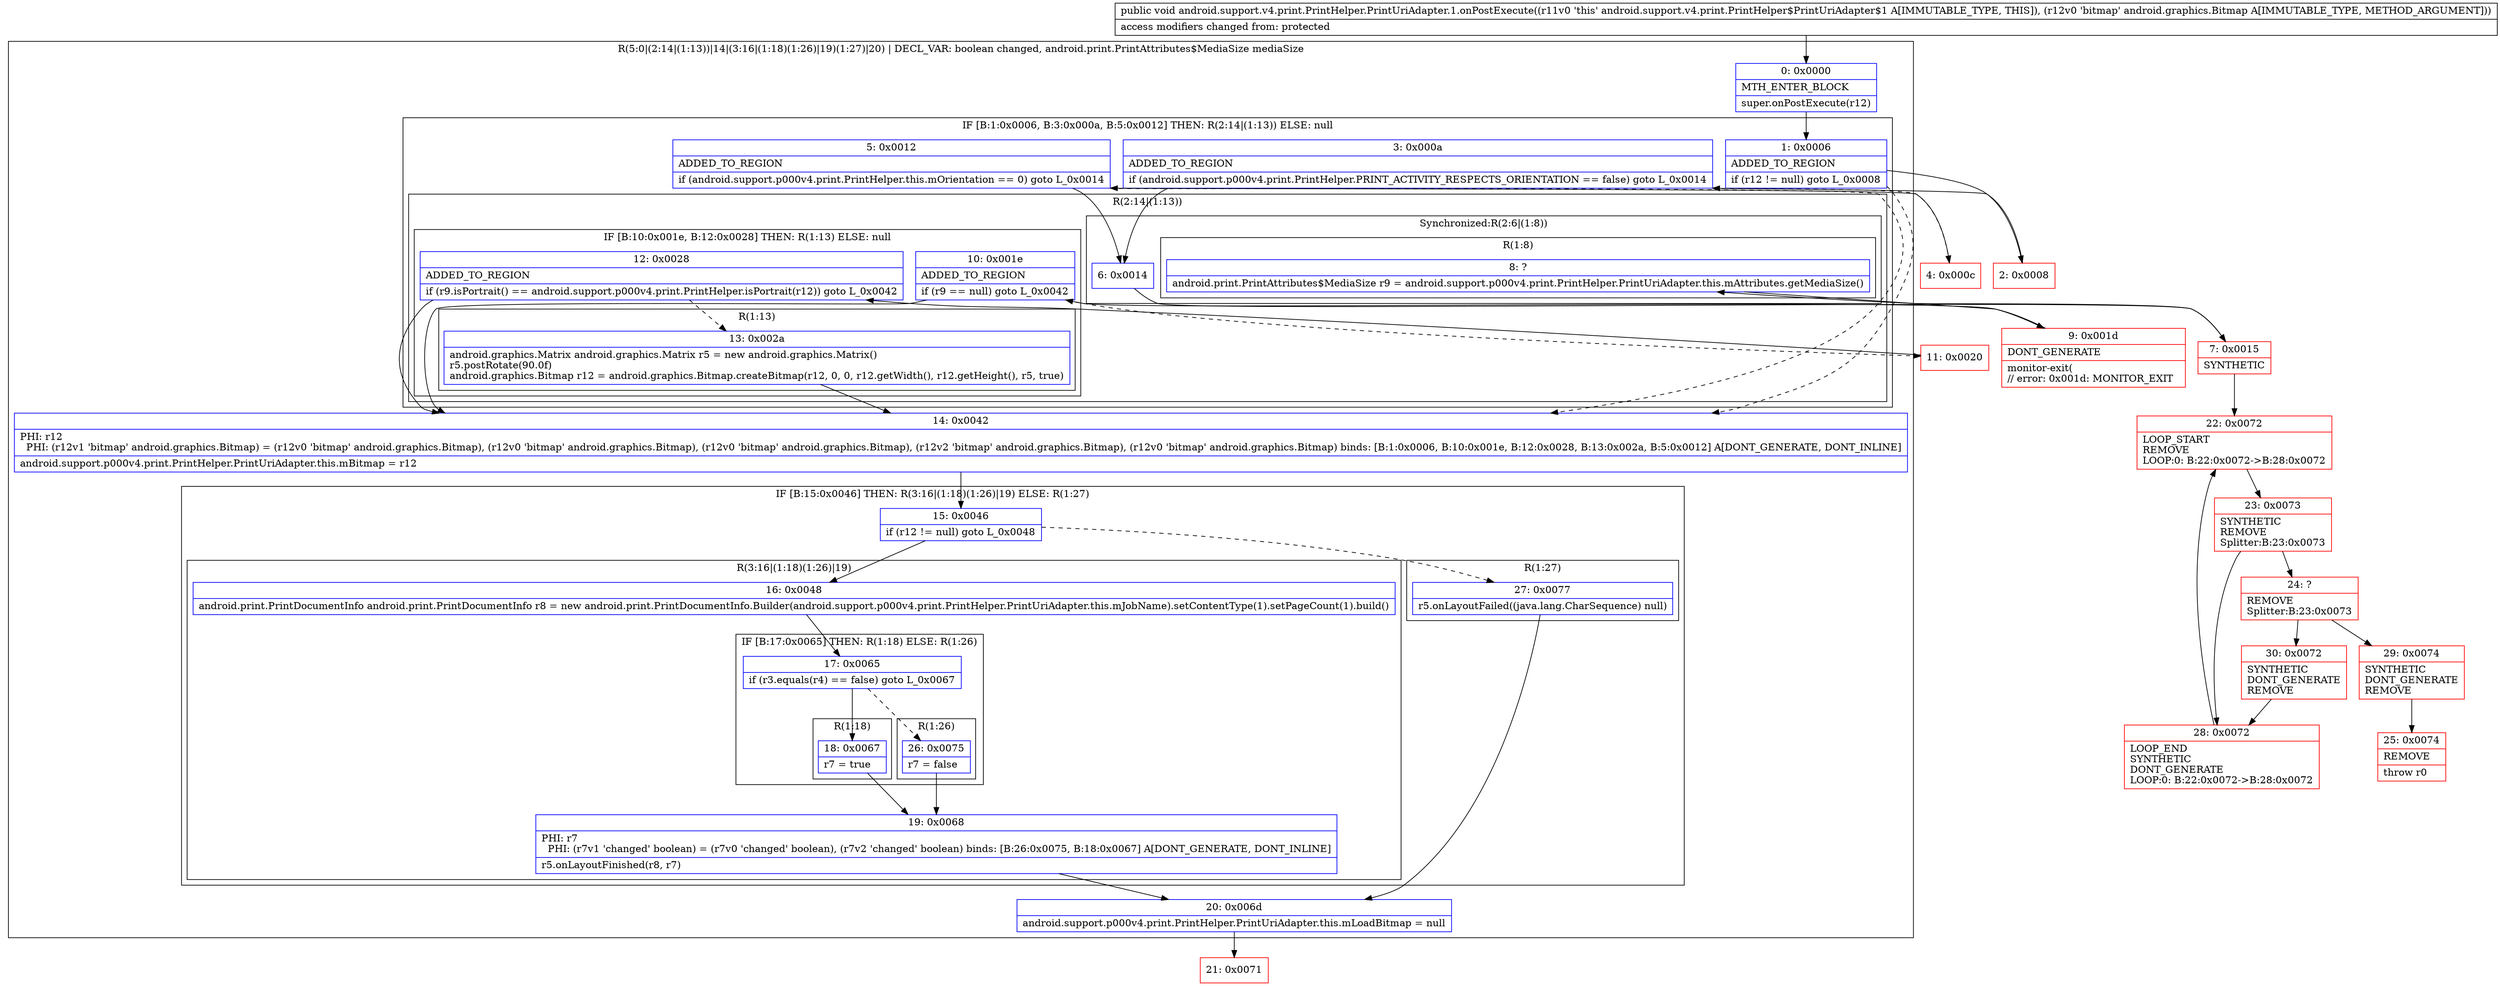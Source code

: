 digraph "CFG forandroid.support.v4.print.PrintHelper.PrintUriAdapter.1.onPostExecute(Landroid\/graphics\/Bitmap;)V" {
subgraph cluster_Region_384968250 {
label = "R(5:0|(2:14|(1:13))|14|(3:16|(1:18)(1:26)|19)(1:27)|20) | DECL_VAR: boolean changed, android.print.PrintAttributes$MediaSize mediaSize\l";
node [shape=record,color=blue];
Node_0 [shape=record,label="{0\:\ 0x0000|MTH_ENTER_BLOCK\l|super.onPostExecute(r12)\l}"];
subgraph cluster_IfRegion_139101634 {
label = "IF [B:1:0x0006, B:3:0x000a, B:5:0x0012] THEN: R(2:14|(1:13)) ELSE: null";
node [shape=record,color=blue];
Node_1 [shape=record,label="{1\:\ 0x0006|ADDED_TO_REGION\l|if (r12 != null) goto L_0x0008\l}"];
Node_3 [shape=record,label="{3\:\ 0x000a|ADDED_TO_REGION\l|if (android.support.p000v4.print.PrintHelper.PRINT_ACTIVITY_RESPECTS_ORIENTATION == false) goto L_0x0014\l}"];
Node_5 [shape=record,label="{5\:\ 0x0012|ADDED_TO_REGION\l|if (android.support.p000v4.print.PrintHelper.this.mOrientation == 0) goto L_0x0014\l}"];
subgraph cluster_Region_12305233 {
label = "R(2:14|(1:13))";
node [shape=record,color=blue];
subgraph cluster_SynchronizedRegion_160326038 {
label = "Synchronized:R(2:6|(1:8))";
node [shape=record,color=blue];
Node_6 [shape=record,label="{6\:\ 0x0014}"];
subgraph cluster_Region_898281197 {
label = "R(1:8)";
node [shape=record,color=blue];
Node_8 [shape=record,label="{8\:\ ?|android.print.PrintAttributes$MediaSize r9 = android.support.p000v4.print.PrintHelper.PrintUriAdapter.this.mAttributes.getMediaSize()\l}"];
}
}
subgraph cluster_IfRegion_1133881392 {
label = "IF [B:10:0x001e, B:12:0x0028] THEN: R(1:13) ELSE: null";
node [shape=record,color=blue];
Node_10 [shape=record,label="{10\:\ 0x001e|ADDED_TO_REGION\l|if (r9 == null) goto L_0x0042\l}"];
Node_12 [shape=record,label="{12\:\ 0x0028|ADDED_TO_REGION\l|if (r9.isPortrait() == android.support.p000v4.print.PrintHelper.isPortrait(r12)) goto L_0x0042\l}"];
subgraph cluster_Region_334693969 {
label = "R(1:13)";
node [shape=record,color=blue];
Node_13 [shape=record,label="{13\:\ 0x002a|android.graphics.Matrix android.graphics.Matrix r5 = new android.graphics.Matrix()\lr5.postRotate(90.0f)\landroid.graphics.Bitmap r12 = android.graphics.Bitmap.createBitmap(r12, 0, 0, r12.getWidth(), r12.getHeight(), r5, true)\l}"];
}
}
}
}
Node_14 [shape=record,label="{14\:\ 0x0042|PHI: r12 \l  PHI: (r12v1 'bitmap' android.graphics.Bitmap) = (r12v0 'bitmap' android.graphics.Bitmap), (r12v0 'bitmap' android.graphics.Bitmap), (r12v0 'bitmap' android.graphics.Bitmap), (r12v2 'bitmap' android.graphics.Bitmap), (r12v0 'bitmap' android.graphics.Bitmap) binds: [B:1:0x0006, B:10:0x001e, B:12:0x0028, B:13:0x002a, B:5:0x0012] A[DONT_GENERATE, DONT_INLINE]\l|android.support.p000v4.print.PrintHelper.PrintUriAdapter.this.mBitmap = r12\l}"];
subgraph cluster_IfRegion_248141163 {
label = "IF [B:15:0x0046] THEN: R(3:16|(1:18)(1:26)|19) ELSE: R(1:27)";
node [shape=record,color=blue];
Node_15 [shape=record,label="{15\:\ 0x0046|if (r12 != null) goto L_0x0048\l}"];
subgraph cluster_Region_1491452293 {
label = "R(3:16|(1:18)(1:26)|19)";
node [shape=record,color=blue];
Node_16 [shape=record,label="{16\:\ 0x0048|android.print.PrintDocumentInfo android.print.PrintDocumentInfo r8 = new android.print.PrintDocumentInfo.Builder(android.support.p000v4.print.PrintHelper.PrintUriAdapter.this.mJobName).setContentType(1).setPageCount(1).build()\l}"];
subgraph cluster_IfRegion_1383249381 {
label = "IF [B:17:0x0065] THEN: R(1:18) ELSE: R(1:26)";
node [shape=record,color=blue];
Node_17 [shape=record,label="{17\:\ 0x0065|if (r3.equals(r4) == false) goto L_0x0067\l}"];
subgraph cluster_Region_741746192 {
label = "R(1:18)";
node [shape=record,color=blue];
Node_18 [shape=record,label="{18\:\ 0x0067|r7 = true\l}"];
}
subgraph cluster_Region_1685493779 {
label = "R(1:26)";
node [shape=record,color=blue];
Node_26 [shape=record,label="{26\:\ 0x0075|r7 = false\l}"];
}
}
Node_19 [shape=record,label="{19\:\ 0x0068|PHI: r7 \l  PHI: (r7v1 'changed' boolean) = (r7v0 'changed' boolean), (r7v2 'changed' boolean) binds: [B:26:0x0075, B:18:0x0067] A[DONT_GENERATE, DONT_INLINE]\l|r5.onLayoutFinished(r8, r7)\l}"];
}
subgraph cluster_Region_202200497 {
label = "R(1:27)";
node [shape=record,color=blue];
Node_27 [shape=record,label="{27\:\ 0x0077|r5.onLayoutFailed((java.lang.CharSequence) null)\l}"];
}
}
Node_20 [shape=record,label="{20\:\ 0x006d|android.support.p000v4.print.PrintHelper.PrintUriAdapter.this.mLoadBitmap = null\l}"];
}
Node_2 [shape=record,color=red,label="{2\:\ 0x0008}"];
Node_4 [shape=record,color=red,label="{4\:\ 0x000c}"];
Node_7 [shape=record,color=red,label="{7\:\ 0x0015|SYNTHETIC\l}"];
Node_9 [shape=record,color=red,label="{9\:\ 0x001d|DONT_GENERATE\l|monitor\-exit(\l\/\/ error: 0x001d: MONITOR_EXIT  \l}"];
Node_11 [shape=record,color=red,label="{11\:\ 0x0020}"];
Node_21 [shape=record,color=red,label="{21\:\ 0x0071}"];
Node_22 [shape=record,color=red,label="{22\:\ 0x0072|LOOP_START\lREMOVE\lLOOP:0: B:22:0x0072\-\>B:28:0x0072\l}"];
Node_23 [shape=record,color=red,label="{23\:\ 0x0073|SYNTHETIC\lREMOVE\lSplitter:B:23:0x0073\l}"];
Node_24 [shape=record,color=red,label="{24\:\ ?|REMOVE\lSplitter:B:23:0x0073\l}"];
Node_25 [shape=record,color=red,label="{25\:\ 0x0074|REMOVE\l|throw r0\l}"];
Node_28 [shape=record,color=red,label="{28\:\ 0x0072|LOOP_END\lSYNTHETIC\lDONT_GENERATE\lLOOP:0: B:22:0x0072\-\>B:28:0x0072\l}"];
Node_29 [shape=record,color=red,label="{29\:\ 0x0074|SYNTHETIC\lDONT_GENERATE\lREMOVE\l}"];
Node_30 [shape=record,color=red,label="{30\:\ 0x0072|SYNTHETIC\lDONT_GENERATE\lREMOVE\l}"];
MethodNode[shape=record,label="{public void android.support.v4.print.PrintHelper.PrintUriAdapter.1.onPostExecute((r11v0 'this' android.support.v4.print.PrintHelper$PrintUriAdapter$1 A[IMMUTABLE_TYPE, THIS]), (r12v0 'bitmap' android.graphics.Bitmap A[IMMUTABLE_TYPE, METHOD_ARGUMENT]))  | access modifiers changed from: protected\l}"];
MethodNode -> Node_0;
Node_0 -> Node_1;
Node_1 -> Node_2;
Node_1 -> Node_14[style=dashed];
Node_3 -> Node_4[style=dashed];
Node_3 -> Node_6;
Node_5 -> Node_6;
Node_5 -> Node_14[style=dashed];
Node_6 -> Node_7;
Node_8 -> Node_9;
Node_10 -> Node_11[style=dashed];
Node_10 -> Node_14;
Node_12 -> Node_13[style=dashed];
Node_12 -> Node_14;
Node_13 -> Node_14;
Node_14 -> Node_15;
Node_15 -> Node_16;
Node_15 -> Node_27[style=dashed];
Node_16 -> Node_17;
Node_17 -> Node_18;
Node_17 -> Node_26[style=dashed];
Node_18 -> Node_19;
Node_26 -> Node_19;
Node_19 -> Node_20;
Node_27 -> Node_20;
Node_20 -> Node_21;
Node_2 -> Node_3;
Node_4 -> Node_5;
Node_7 -> Node_8;
Node_7 -> Node_22;
Node_9 -> Node_10;
Node_11 -> Node_12;
Node_22 -> Node_23;
Node_23 -> Node_24;
Node_23 -> Node_28;
Node_24 -> Node_29;
Node_24 -> Node_30;
Node_28 -> Node_22;
Node_29 -> Node_25;
Node_30 -> Node_28;
}

